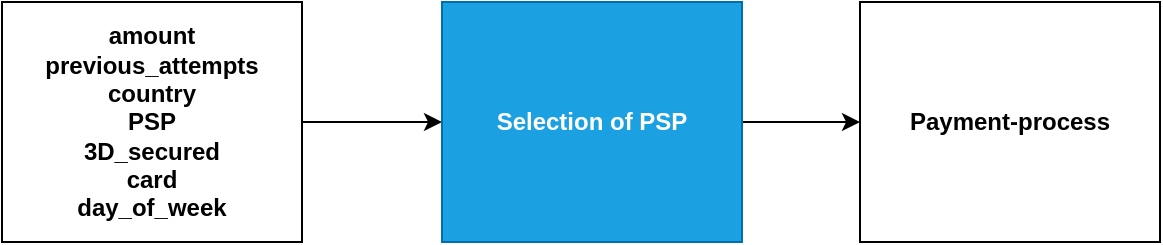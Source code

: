 <mxfile>
    <diagram id="ydquzuI8TKkKPUxtEkrc" name="Page-1">
        <mxGraphModel dx="1734" dy="579" grid="1" gridSize="10" guides="1" tooltips="1" connect="1" arrows="1" fold="1" page="1" pageScale="1" pageWidth="850" pageHeight="1100" math="0" shadow="0">
            <root>
                <mxCell id="0"/>
                <mxCell id="1" parent="0"/>
                <mxCell id="5" style="edgeStyle=none;html=1;exitX=1;exitY=0.5;exitDx=0;exitDy=0;entryX=0;entryY=0.5;entryDx=0;entryDy=0;" edge="1" parent="1" source="2" target="3">
                    <mxGeometry relative="1" as="geometry"/>
                </mxCell>
                <mxCell id="2" value="&lt;b&gt;amount&lt;br&gt;previous_attempts&lt;br&gt;country&lt;br&gt;PSP&lt;br&gt;3D_secured&lt;br&gt;card&lt;br&gt;day_of_week&lt;/b&gt;" style="rounded=0;whiteSpace=wrap;html=1;" vertex="1" parent="1">
                    <mxGeometry x="180" y="270" width="150" height="120" as="geometry"/>
                </mxCell>
                <mxCell id="6" style="edgeStyle=none;html=1;exitX=1;exitY=0.5;exitDx=0;exitDy=0;entryX=0;entryY=0.5;entryDx=0;entryDy=0;" edge="1" parent="1" source="3" target="4">
                    <mxGeometry relative="1" as="geometry"/>
                </mxCell>
                <mxCell id="3" value="&lt;b&gt;Selection of PSP&lt;/b&gt;" style="rounded=0;whiteSpace=wrap;html=1;fillColor=#1ba1e2;fontColor=#ffffff;strokeColor=#006EAF;" vertex="1" parent="1">
                    <mxGeometry x="400" y="270" width="150" height="120" as="geometry"/>
                </mxCell>
                <mxCell id="4" value="&lt;b&gt;Payment-process&lt;/b&gt;" style="rounded=0;whiteSpace=wrap;html=1;" vertex="1" parent="1">
                    <mxGeometry x="609" y="270" width="150" height="120" as="geometry"/>
                </mxCell>
            </root>
        </mxGraphModel>
    </diagram>
</mxfile>